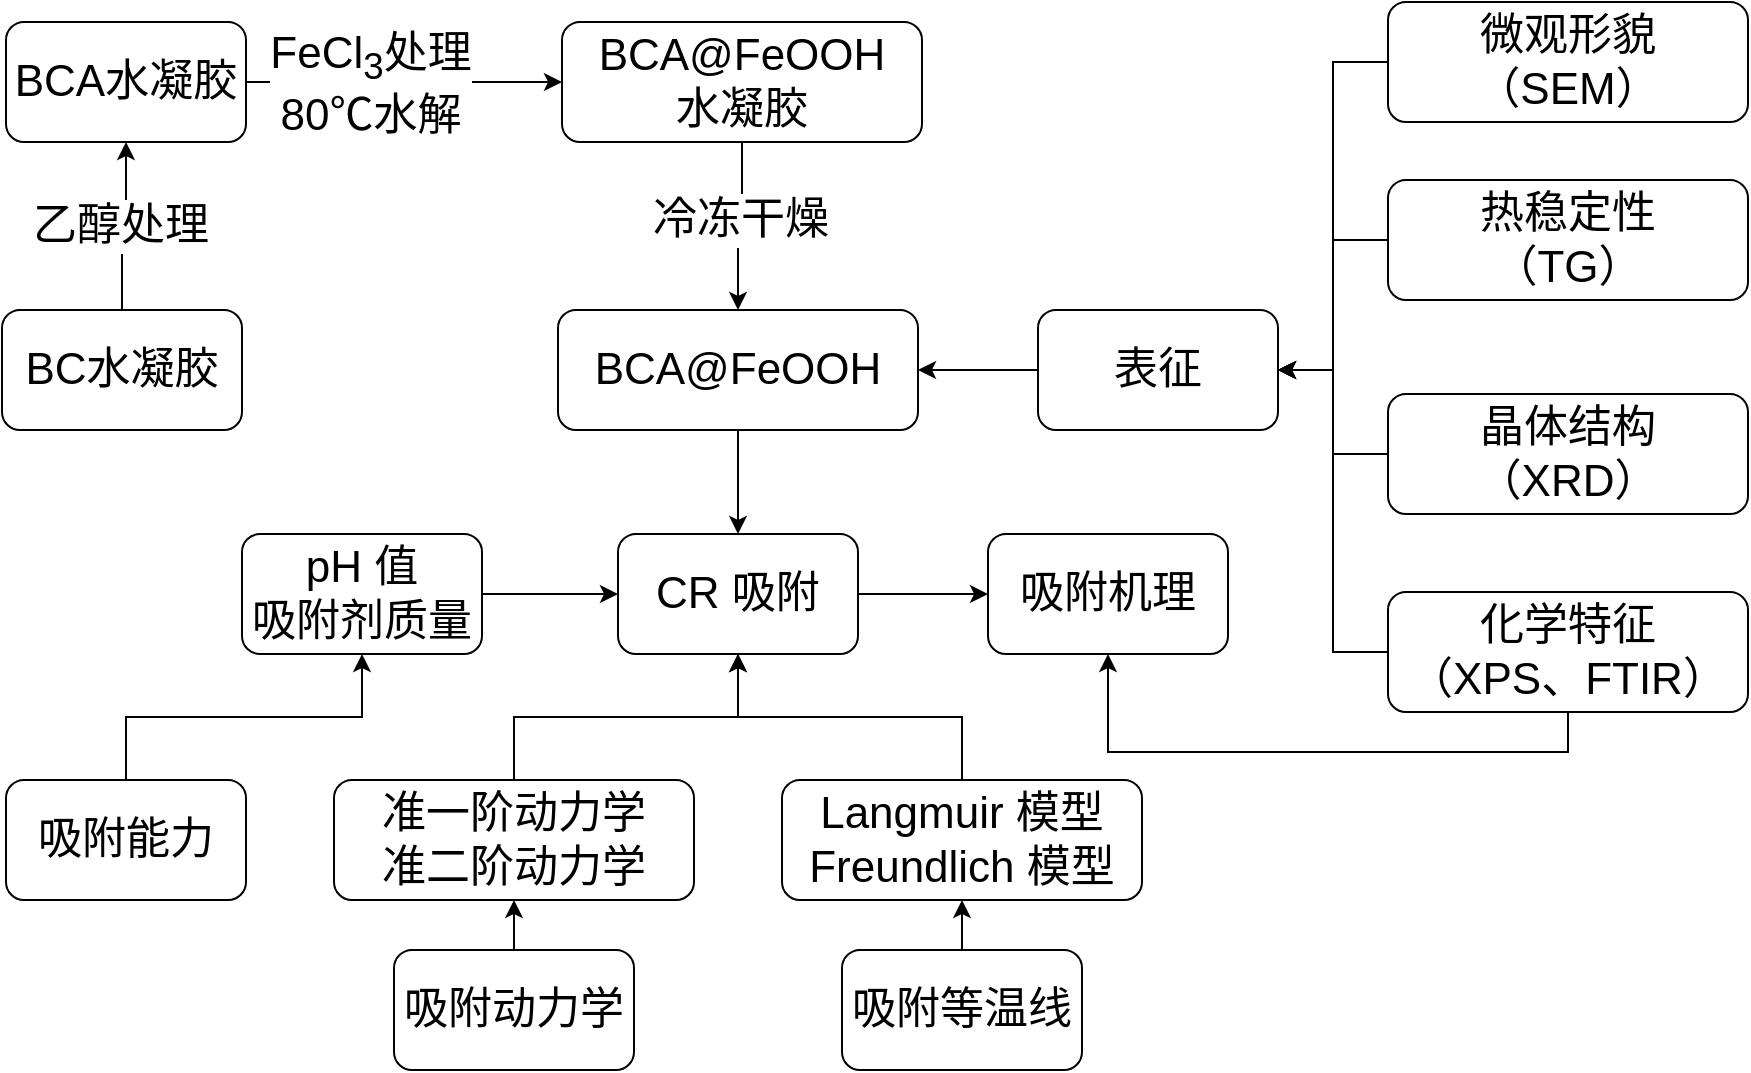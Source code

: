 <mxfile version="27.1.1">
  <diagram name="Page-1" id="2a216829-ef6e-dabb-86c1-c78162f3ba2b">
    <mxGraphModel dx="2745" dy="1105" grid="0" gridSize="10" guides="1" tooltips="1" connect="1" arrows="1" fold="1" page="1" pageScale="1" pageWidth="850" pageHeight="1100" background="none" math="0" shadow="0">
      <root>
        <mxCell id="0" />
        <mxCell id="1" parent="0" />
        <mxCell id="5UHnpoIwp2ceODslIf5E-39" value="" style="edgeStyle=orthogonalEdgeStyle;rounded=0;orthogonalLoop=1;jettySize=auto;html=1;" edge="1" parent="1" source="5UHnpoIwp2ceODslIf5E-1" target="5UHnpoIwp2ceODslIf5E-13">
          <mxGeometry relative="1" as="geometry" />
        </mxCell>
        <mxCell id="5UHnpoIwp2ceODslIf5E-1" value="&lt;font style=&quot;font-size: 22px;&quot;&gt;BCA@FeOOH&lt;/font&gt;" style="rounded=1;whiteSpace=wrap;html=1;" vertex="1" parent="1">
          <mxGeometry x="210" y="180" width="180" height="60" as="geometry" />
        </mxCell>
        <mxCell id="5UHnpoIwp2ceODslIf5E-5" value="" style="endArrow=classic;html=1;rounded=0;entryX=1;entryY=0.5;entryDx=0;entryDy=0;exitX=0;exitY=0.5;exitDx=0;exitDy=0;" edge="1" parent="1" source="5UHnpoIwp2ceODslIf5E-9" target="5UHnpoIwp2ceODslIf5E-1">
          <mxGeometry width="50" height="50" relative="1" as="geometry">
            <mxPoint x="450" y="210" as="sourcePoint" />
            <mxPoint x="560" y="290" as="targetPoint" />
          </mxGeometry>
        </mxCell>
        <mxCell id="5UHnpoIwp2ceODslIf5E-9" value="&lt;font style=&quot;font-size: 22px;&quot;&gt;表征&lt;/font&gt;" style="rounded=1;whiteSpace=wrap;html=1;" vertex="1" parent="1">
          <mxGeometry x="450" y="180" width="120" height="60" as="geometry" />
        </mxCell>
        <mxCell id="5UHnpoIwp2ceODslIf5E-45" value="" style="edgeStyle=orthogonalEdgeStyle;rounded=0;orthogonalLoop=1;jettySize=auto;html=1;" edge="1" parent="1" source="5UHnpoIwp2ceODslIf5E-13" target="5UHnpoIwp2ceODslIf5E-42">
          <mxGeometry relative="1" as="geometry" />
        </mxCell>
        <mxCell id="5UHnpoIwp2ceODslIf5E-13" value="&lt;font style=&quot;font-size: 22px;&quot;&gt;CR 吸附&lt;/font&gt;" style="rounded=1;whiteSpace=wrap;html=1;" vertex="1" parent="1">
          <mxGeometry x="240" y="292" width="120" height="60" as="geometry" />
        </mxCell>
        <mxCell id="5UHnpoIwp2ceODslIf5E-63" value="" style="edgeStyle=orthogonalEdgeStyle;rounded=0;orthogonalLoop=1;jettySize=auto;html=1;entryX=0.5;entryY=1;entryDx=0;entryDy=0;" edge="1" parent="1" source="5UHnpoIwp2ceODslIf5E-14" target="5UHnpoIwp2ceODslIf5E-16">
          <mxGeometry relative="1" as="geometry" />
        </mxCell>
        <mxCell id="5UHnpoIwp2ceODslIf5E-14" value="&lt;font style=&quot;font-size: 22px;&quot;&gt;吸附能力&lt;/font&gt;" style="rounded=1;whiteSpace=wrap;html=1;" vertex="1" parent="1">
          <mxGeometry x="-66" y="415" width="120" height="60" as="geometry" />
        </mxCell>
        <mxCell id="5UHnpoIwp2ceODslIf5E-16" value="pH 值&lt;div&gt;吸附剂质量&lt;/div&gt;" style="rounded=1;whiteSpace=wrap;html=1;fontSize=22;" vertex="1" parent="1">
          <mxGeometry x="52" y="292" width="120" height="60" as="geometry" />
        </mxCell>
        <mxCell id="5UHnpoIwp2ceODslIf5E-17" value="" style="endArrow=classic;html=1;rounded=0;exitX=1;exitY=0.5;exitDx=0;exitDy=0;entryX=0;entryY=0.5;entryDx=0;entryDy=0;" edge="1" parent="1" source="5UHnpoIwp2ceODslIf5E-16" target="5UHnpoIwp2ceODslIf5E-13">
          <mxGeometry width="50" height="50" relative="1" as="geometry">
            <mxPoint x="306" y="343" as="sourcePoint" />
            <mxPoint x="356" y="293" as="targetPoint" />
          </mxGeometry>
        </mxCell>
        <mxCell id="5UHnpoIwp2ceODslIf5E-43" value="" style="edgeStyle=orthogonalEdgeStyle;rounded=0;orthogonalLoop=1;jettySize=auto;html=1;entryX=0.5;entryY=1;entryDx=0;entryDy=0;" edge="1" parent="1" source="5UHnpoIwp2ceODslIf5E-24" target="5UHnpoIwp2ceODslIf5E-13">
          <mxGeometry relative="1" as="geometry" />
        </mxCell>
        <mxCell id="5UHnpoIwp2ceODslIf5E-24" value="&lt;font style=&quot;font-size: 22px;&quot;&gt;准一阶动力学&lt;/font&gt;&lt;div&gt;&lt;font style=&quot;font-size: 22px;&quot;&gt;准二阶动力学&lt;/font&gt;&lt;/div&gt;" style="rounded=1;whiteSpace=wrap;html=1;fontSize=20;" vertex="1" parent="1">
          <mxGeometry x="98" y="415" width="180" height="60" as="geometry" />
        </mxCell>
        <mxCell id="5UHnpoIwp2ceODslIf5E-64" value="" style="edgeStyle=orthogonalEdgeStyle;rounded=0;orthogonalLoop=1;jettySize=auto;html=1;entryX=0.5;entryY=1;entryDx=0;entryDy=0;" edge="1" parent="1" source="5UHnpoIwp2ceODslIf5E-27" target="5UHnpoIwp2ceODslIf5E-13">
          <mxGeometry relative="1" as="geometry" />
        </mxCell>
        <mxCell id="5UHnpoIwp2ceODslIf5E-27" value="Langmuir 模型&lt;div&gt;Freundlich 模型&lt;/div&gt;" style="rounded=1;whiteSpace=wrap;html=1;fontSize=22;" vertex="1" parent="1">
          <mxGeometry x="322" y="415" width="180" height="60" as="geometry" />
        </mxCell>
        <mxCell id="5UHnpoIwp2ceODslIf5E-46" value="" style="edgeStyle=orthogonalEdgeStyle;rounded=0;orthogonalLoop=1;jettySize=auto;html=1;" edge="1" parent="1" source="5UHnpoIwp2ceODslIf5E-28" target="5UHnpoIwp2ceODslIf5E-24">
          <mxGeometry relative="1" as="geometry" />
        </mxCell>
        <mxCell id="5UHnpoIwp2ceODslIf5E-28" value="吸附动力学" style="rounded=1;whiteSpace=wrap;html=1;fontSize=22;" vertex="1" parent="1">
          <mxGeometry x="128" y="500" width="120" height="60" as="geometry" />
        </mxCell>
        <mxCell id="5UHnpoIwp2ceODslIf5E-47" value="" style="edgeStyle=orthogonalEdgeStyle;rounded=0;orthogonalLoop=1;jettySize=auto;html=1;" edge="1" parent="1" source="5UHnpoIwp2ceODslIf5E-29" target="5UHnpoIwp2ceODslIf5E-27">
          <mxGeometry relative="1" as="geometry" />
        </mxCell>
        <mxCell id="5UHnpoIwp2ceODslIf5E-29" value="&lt;font&gt;吸附等&lt;/font&gt;温线" style="rounded=1;whiteSpace=wrap;html=1;fontSize=22;" vertex="1" parent="1">
          <mxGeometry x="352" y="500" width="120" height="60" as="geometry" />
        </mxCell>
        <mxCell id="5UHnpoIwp2ceODslIf5E-42" value="&lt;font style=&quot;font-size: 22px;&quot;&gt;吸附机理&lt;/font&gt;" style="rounded=1;whiteSpace=wrap;html=1;" vertex="1" parent="1">
          <mxGeometry x="425" y="292" width="120" height="60" as="geometry" />
        </mxCell>
        <mxCell id="5UHnpoIwp2ceODslIf5E-53" value="" style="edgeStyle=orthogonalEdgeStyle;rounded=0;orthogonalLoop=1;jettySize=auto;html=1;entryX=1;entryY=0.5;entryDx=0;entryDy=0;" edge="1" parent="1" source="5UHnpoIwp2ceODslIf5E-48" target="5UHnpoIwp2ceODslIf5E-9">
          <mxGeometry relative="1" as="geometry">
            <mxPoint x="519" y="65" as="targetPoint" />
          </mxGeometry>
        </mxCell>
        <mxCell id="5UHnpoIwp2ceODslIf5E-48" value="&lt;font style=&quot;font-size: 22px;&quot;&gt;微观形貌&lt;/font&gt;&lt;div&gt;&lt;font style=&quot;font-size: 22px;&quot;&gt;（SEM）&lt;/font&gt;&lt;/div&gt;" style="rounded=1;whiteSpace=wrap;html=1;" vertex="1" parent="1">
          <mxGeometry x="625" y="26" width="180" height="60" as="geometry" />
        </mxCell>
        <mxCell id="5UHnpoIwp2ceODslIf5E-57" value="" style="edgeStyle=orthogonalEdgeStyle;rounded=0;orthogonalLoop=1;jettySize=auto;html=1;entryX=1;entryY=0.5;entryDx=0;entryDy=0;" edge="1" parent="1" source="5UHnpoIwp2ceODslIf5E-49" target="5UHnpoIwp2ceODslIf5E-9">
          <mxGeometry relative="1" as="geometry" />
        </mxCell>
        <mxCell id="5UHnpoIwp2ceODslIf5E-62" value="" style="edgeStyle=orthogonalEdgeStyle;rounded=0;orthogonalLoop=1;jettySize=auto;html=1;entryX=0.5;entryY=1;entryDx=0;entryDy=0;exitX=0.5;exitY=1;exitDx=0;exitDy=0;" edge="1" parent="1" source="5UHnpoIwp2ceODslIf5E-49" target="5UHnpoIwp2ceODslIf5E-42">
          <mxGeometry relative="1" as="geometry">
            <mxPoint x="715" y="461" as="targetPoint" />
          </mxGeometry>
        </mxCell>
        <mxCell id="5UHnpoIwp2ceODslIf5E-49" value="&lt;font style=&quot;font-size: 22px;&quot;&gt;化学特征&lt;/font&gt;&lt;div&gt;&lt;font style=&quot;font-size: 22px;&quot;&gt;（XPS、FTIR）&lt;/font&gt;&lt;/div&gt;" style="rounded=1;whiteSpace=wrap;html=1;" vertex="1" parent="1">
          <mxGeometry x="625" y="321" width="180" height="60" as="geometry" />
        </mxCell>
        <mxCell id="5UHnpoIwp2ceODslIf5E-56" value="" style="edgeStyle=orthogonalEdgeStyle;rounded=0;orthogonalLoop=1;jettySize=auto;html=1;" edge="1" parent="1" source="5UHnpoIwp2ceODslIf5E-50" target="5UHnpoIwp2ceODslIf5E-9">
          <mxGeometry relative="1" as="geometry" />
        </mxCell>
        <mxCell id="5UHnpoIwp2ceODslIf5E-50" value="&lt;font style=&quot;font-size: 22px;&quot;&gt;晶体结构&lt;/font&gt;&lt;div&gt;&lt;font style=&quot;font-size: 22px;&quot;&gt;（XRD）&lt;/font&gt;&lt;/div&gt;" style="rounded=1;whiteSpace=wrap;html=1;" vertex="1" parent="1">
          <mxGeometry x="625" y="222" width="180" height="60" as="geometry" />
        </mxCell>
        <mxCell id="5UHnpoIwp2ceODslIf5E-55" value="" style="edgeStyle=orthogonalEdgeStyle;rounded=0;orthogonalLoop=1;jettySize=auto;html=1;entryX=1;entryY=0.5;entryDx=0;entryDy=0;" edge="1" parent="1" source="5UHnpoIwp2ceODslIf5E-51" target="5UHnpoIwp2ceODslIf5E-9">
          <mxGeometry relative="1" as="geometry" />
        </mxCell>
        <mxCell id="5UHnpoIwp2ceODslIf5E-51" value="&lt;font style=&quot;font-size: 22px;&quot;&gt;热稳定性&lt;/font&gt;&lt;div&gt;&lt;font style=&quot;font-size: 22px;&quot;&gt;（TG）&lt;/font&gt;&lt;/div&gt;" style="rounded=1;whiteSpace=wrap;html=1;" vertex="1" parent="1">
          <mxGeometry x="625" y="115" width="180" height="60" as="geometry" />
        </mxCell>
        <mxCell id="5UHnpoIwp2ceODslIf5E-67" value="" style="edgeStyle=orthogonalEdgeStyle;rounded=0;orthogonalLoop=1;jettySize=auto;html=1;" edge="1" parent="1" source="5UHnpoIwp2ceODslIf5E-65" target="5UHnpoIwp2ceODslIf5E-66">
          <mxGeometry relative="1" as="geometry" />
        </mxCell>
        <mxCell id="5UHnpoIwp2ceODslIf5E-71" value="乙醇处理" style="edgeLabel;html=1;align=center;verticalAlign=middle;resizable=0;points=[];fontSize=22;" vertex="1" connectable="0" parent="5UHnpoIwp2ceODslIf5E-67">
          <mxGeometry x="0.034" y="3" relative="1" as="geometry">
            <mxPoint as="offset" />
          </mxGeometry>
        </mxCell>
        <mxCell id="5UHnpoIwp2ceODslIf5E-65" value="&lt;font style=&quot;font-size: 22px;&quot;&gt;BC水凝胶&lt;/font&gt;" style="rounded=1;whiteSpace=wrap;html=1;" vertex="1" parent="1">
          <mxGeometry x="-68" y="180" width="120" height="60" as="geometry" />
        </mxCell>
        <mxCell id="5UHnpoIwp2ceODslIf5E-74" value="" style="edgeStyle=orthogonalEdgeStyle;rounded=0;orthogonalLoop=1;jettySize=auto;html=1;" edge="1" parent="1" source="5UHnpoIwp2ceODslIf5E-66" target="5UHnpoIwp2ceODslIf5E-73">
          <mxGeometry relative="1" as="geometry" />
        </mxCell>
        <mxCell id="5UHnpoIwp2ceODslIf5E-75" value="FeCl&lt;sub&gt;3&lt;/sub&gt;处理&lt;div&gt;80℃水解&lt;/div&gt;" style="edgeLabel;html=1;align=center;verticalAlign=middle;resizable=0;points=[];fontSize=22;" vertex="1" connectable="0" parent="5UHnpoIwp2ceODslIf5E-74">
          <mxGeometry x="-0.221" y="-1" relative="1" as="geometry">
            <mxPoint as="offset" />
          </mxGeometry>
        </mxCell>
        <mxCell id="5UHnpoIwp2ceODslIf5E-66" value="&lt;font style=&quot;font-size: 22px;&quot;&gt;BCA水凝胶&lt;/font&gt;" style="rounded=1;whiteSpace=wrap;html=1;" vertex="1" parent="1">
          <mxGeometry x="-66" y="36" width="120" height="60" as="geometry" />
        </mxCell>
        <mxCell id="5UHnpoIwp2ceODslIf5E-77" value="" style="edgeStyle=orthogonalEdgeStyle;rounded=0;orthogonalLoop=1;jettySize=auto;html=1;" edge="1" parent="1" source="5UHnpoIwp2ceODslIf5E-73" target="5UHnpoIwp2ceODslIf5E-1">
          <mxGeometry relative="1" as="geometry" />
        </mxCell>
        <mxCell id="5UHnpoIwp2ceODslIf5E-78" value="&lt;font style=&quot;font-size: 22px;&quot;&gt;冷冻干燥&lt;/font&gt;" style="edgeLabel;html=1;align=center;verticalAlign=middle;resizable=0;points=[];" vertex="1" connectable="0" parent="5UHnpoIwp2ceODslIf5E-77">
          <mxGeometry x="-0.004" y="-3" relative="1" as="geometry">
            <mxPoint as="offset" />
          </mxGeometry>
        </mxCell>
        <mxCell id="5UHnpoIwp2ceODslIf5E-73" value="BCA@FeOOH&lt;div&gt;水凝胶&lt;/div&gt;" style="rounded=1;whiteSpace=wrap;html=1;fontSize=22;" vertex="1" parent="1">
          <mxGeometry x="212" y="36" width="180" height="60" as="geometry" />
        </mxCell>
      </root>
    </mxGraphModel>
  </diagram>
</mxfile>

